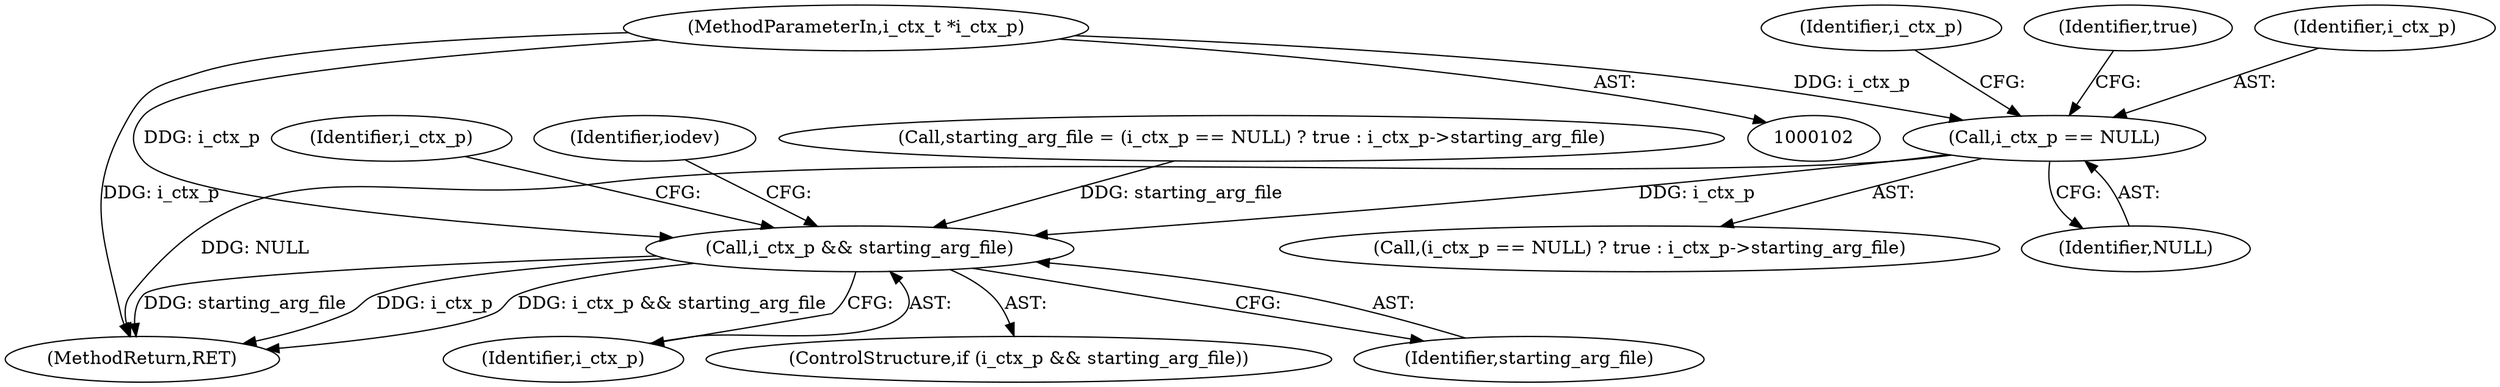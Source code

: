 digraph "0_ghostscript_8abd22010eb4db0fb1b10e430d5f5d83e015ef70@pointer" {
"1000105" [label="(MethodParameterIn,i_ctx_t *i_ctx_p)"];
"1000117" [label="(Call,i_ctx_p == NULL)"];
"1000147" [label="(Call,i_ctx_p && starting_arg_file)"];
"1000152" [label="(Identifier,i_ctx_p)"];
"1000148" [label="(Identifier,i_ctx_p)"];
"1000118" [label="(Identifier,i_ctx_p)"];
"1000105" [label="(MethodParameterIn,i_ctx_t *i_ctx_p)"];
"1000146" [label="(ControlStructure,if (i_ctx_p && starting_arg_file))"];
"1000157" [label="(Identifier,iodev)"];
"1000122" [label="(Identifier,i_ctx_p)"];
"1000147" [label="(Call,i_ctx_p && starting_arg_file)"];
"1000169" [label="(MethodReturn,RET)"];
"1000116" [label="(Call,(i_ctx_p == NULL) ? true : i_ctx_p->starting_arg_file)"];
"1000117" [label="(Call,i_ctx_p == NULL)"];
"1000120" [label="(Identifier,true)"];
"1000149" [label="(Identifier,starting_arg_file)"];
"1000114" [label="(Call,starting_arg_file = (i_ctx_p == NULL) ? true : i_ctx_p->starting_arg_file)"];
"1000119" [label="(Identifier,NULL)"];
"1000105" -> "1000102"  [label="AST: "];
"1000105" -> "1000169"  [label="DDG: i_ctx_p"];
"1000105" -> "1000117"  [label="DDG: i_ctx_p"];
"1000105" -> "1000147"  [label="DDG: i_ctx_p"];
"1000117" -> "1000116"  [label="AST: "];
"1000117" -> "1000119"  [label="CFG: "];
"1000118" -> "1000117"  [label="AST: "];
"1000119" -> "1000117"  [label="AST: "];
"1000120" -> "1000117"  [label="CFG: "];
"1000122" -> "1000117"  [label="CFG: "];
"1000117" -> "1000169"  [label="DDG: NULL"];
"1000117" -> "1000147"  [label="DDG: i_ctx_p"];
"1000147" -> "1000146"  [label="AST: "];
"1000147" -> "1000148"  [label="CFG: "];
"1000147" -> "1000149"  [label="CFG: "];
"1000148" -> "1000147"  [label="AST: "];
"1000149" -> "1000147"  [label="AST: "];
"1000152" -> "1000147"  [label="CFG: "];
"1000157" -> "1000147"  [label="CFG: "];
"1000147" -> "1000169"  [label="DDG: starting_arg_file"];
"1000147" -> "1000169"  [label="DDG: i_ctx_p"];
"1000147" -> "1000169"  [label="DDG: i_ctx_p && starting_arg_file"];
"1000114" -> "1000147"  [label="DDG: starting_arg_file"];
}
